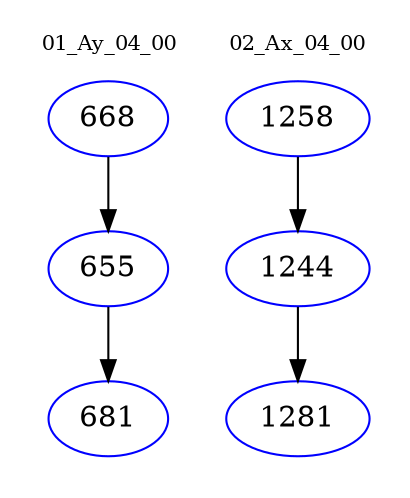 digraph{
subgraph cluster_0 {
color = white
label = "01_Ay_04_00";
fontsize=10;
T0_668 [label="668", color="blue"]
T0_668 -> T0_655 [color="black"]
T0_655 [label="655", color="blue"]
T0_655 -> T0_681 [color="black"]
T0_681 [label="681", color="blue"]
}
subgraph cluster_1 {
color = white
label = "02_Ax_04_00";
fontsize=10;
T1_1258 [label="1258", color="blue"]
T1_1258 -> T1_1244 [color="black"]
T1_1244 [label="1244", color="blue"]
T1_1244 -> T1_1281 [color="black"]
T1_1281 [label="1281", color="blue"]
}
}
